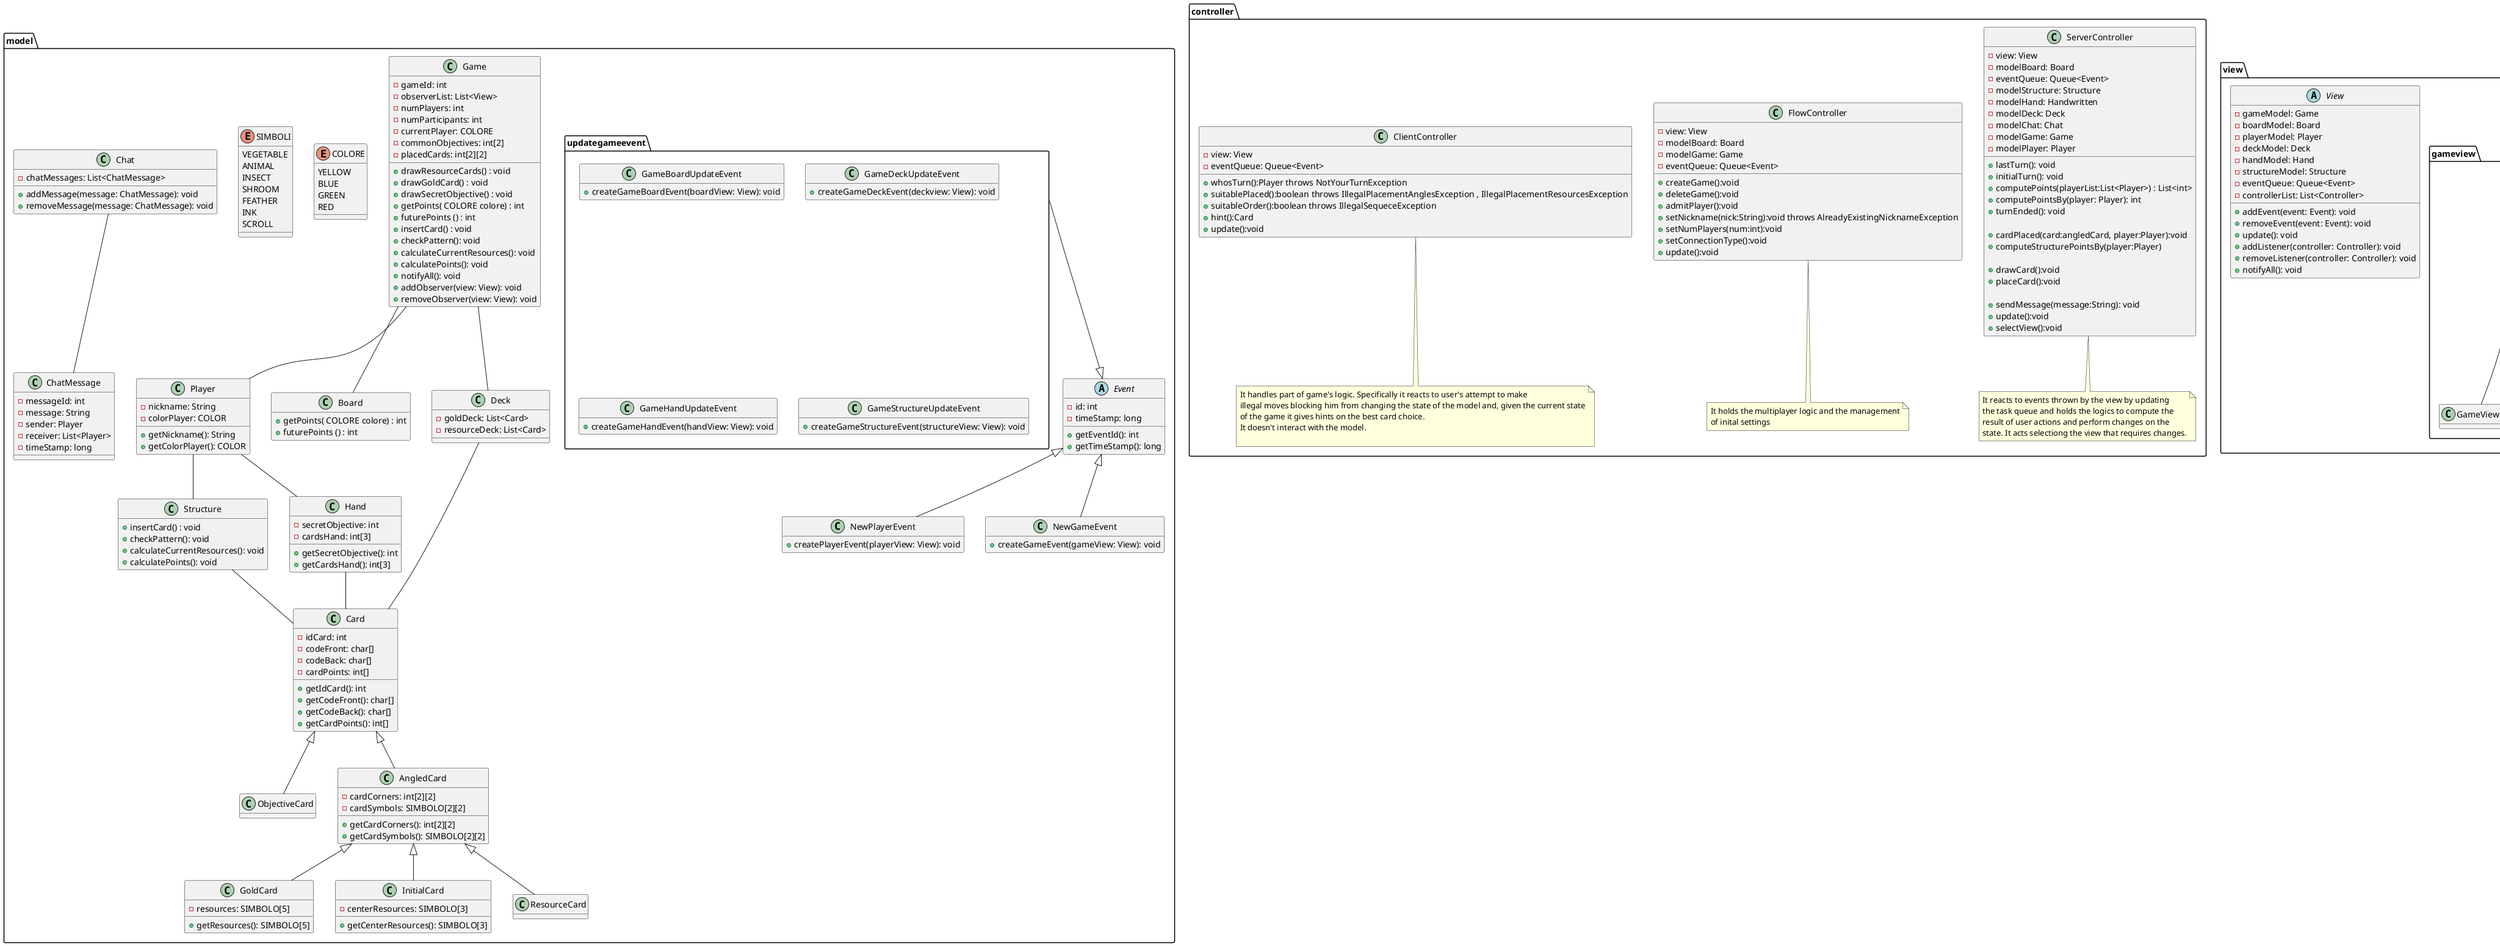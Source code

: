 @startuml uml

hide empty fields

'TODO: '
'1. Enumerazione simboli e colori '
'2. frecce di composizione per struttura - carte '
'3. metodi Game '
'4. tutto controller '
'5. come inserire, cosa inserire per la view '
'6. inserire network? '

package model {

    class Game {
        - gameId: int
        - observerList: List<View>
        - numPlayers: int
        - numParticipants: int
        '- ?StadioGioco
        - currentPlayer: COLORE
        '?Board con dizionario colore punteggio
        'check sull'istanza array
        - commonObjectives: int[2]
        - placedCards: int[2][2]

        'General'

        'Initial'
        + drawResourceCards() : void
        + drawGoldCard() : void
        + drawSecretObjective() : void
        'Board'
        + getPoints( COLORE colore) : int
        + futurePoints () : int
        'Structure'
        + insertCard() : void
        + checkPattern(): void
        + calculateCurrentResources(): void
        + calculatePoints(): void
        + notifyAll(): void
        + addObserver(view: View): void
        + removeObserver(view: View): void
    }

    class Player {
        - nickname: String
        - colorPlayer: COLOR

        + getNickname(): String
        + getColorPlayer(): COLOR
    }

    class Board {
        + getPoints( COLORE colore) : int
        + futurePoints () : int
    }

    class Card {
        'colore lo codifichiam nell'id? o lo salviamo in una var?
        - idCard: int
        - codeFront: char[]
        - codeBack: char[]
        - cardPoints: int[]

        + getIdCard(): int
        + getCodeFront(): char[]
        + getCodeBack(): char[]
        + getCardPoints(): int[]
    }

    class ObjectiveCard extends Card {
        'tipo dell'obiettivo con enum? o codificato?'
        'non chiarissimo come caratterizzare l'obiettivo'
    }

    class AngledCard extends Card {
        - cardCorners: int[2][2]
        'decidere valore di default per corner non presente, corner presente non collegato, Id/puntatore carrta'
        - cardSymbols: SIMBOLO[2][2]

        + getCardCorners(): int[2][2]
        + getCardSymbols(): SIMBOLO[2][2]
    }

    class GoldCard extends AngledCard {
        - resources: SIMBOLO[5]
        'tipo ^ da capire'
        'caratterizzare tipo obiettivo'

        + getResources(): SIMBOLO[5]
    }

    class InitialCard extends AngledCard {
        - centerResources: SIMBOLO[3]
        'tipo da capire'

        + getCenterResources(): SIMBOLO[3]
    }

    class ResourceCard extends AngledCard {}

    class Structure {
        + insertCard() : void
        + checkPattern(): void
        + calculateCurrentResources(): void
        + calculatePoints(): void
    }

    class Deck {
        'check sul tipo dinamico statico'
        - goldDeck: List<Card>
        - resourceDeck: List<Card>
    }

    class Hand {
        - secretObjective: int
        - cardsHand: int[3]

        + getSecretObjective(): int
        + getCardsHand(): int[3]
    }

    enum COLORE {
        YELLOW
        BLUE
        GREEN
        RED
    }

    enum SIMBOLI {
        VEGETABLE
        ANIMAL
        INSECT
        SHROOM
        FEATHER
        INK
        SCROLL
    }

    abstract class Event {
        - id: int
        - timeStamp: long
        + getEventId(): int
        + getTimeStamp(): long
    }

    class NewPlayerEvent extends Event{
        + createPlayerEvent(playerView: View): void
    }

    class NewGameEvent extends Event{
        + createGameEvent(gameView: View): void
    }

    package updategameevent {
        class GameBoardUpdateEvent {
            + createGameBoardEvent(boardView: View): void
        }

        class GameDeckUpdateEvent {
            + createGameDeckEvent(deckview: View): void
        }

        class GameHandUpdateEvent {
            + createGameHandEvent(handView: View): void
        }

        class GameStructureUpdateEvent {
            + createGameStructureEvent(structureView: View): void
        }
    }

    class ChatMessage {
        - messageId: int
        - message: String
        - sender: Player
        - receiver: List<Player>
        - timeStamp: long
    }

    class Chat {
        - chatMessages: List<ChatMessage>
        + addMessage(message: ChatMessage): void
        + removeMessage(message: ChatMessage): void
    }
}

package controller {

class ServerController{
-view: View
-modelBoard: Board 
-eventQueue: Queue<Event>
-modelStructure: Structure
-modelHand: Handwritten
-modelDeck: Deck 
-modelChat: Chat 
-modelGame: Game
-modelPlayer: Player


' Controller state changes

+ lastTurn(): void
+ initialTurn(): void
+ computePoints(playerList:List<Player>) : List<int>
+ computePointsBy(player: Player): int
+ turnEnded(): void

+ cardPlaced(card:angledCard, player:Player):void
+ computeStructurePointsBy(player:Player)

+drawCard():void
+placeCard():void

+sendMessage(message:String): void

'User gesture consumer from view 

+update():void
+selectView():void

}

note bottom
It reacts to events thrown by the view by updating 
the task queue and holds the logics to compute the 
result of user actions and perform changes on the
state. It acts selectiong the view that requires changes.
end note


class FlowController{
-view: View
-modelBoard: Board 
-modelGame: Game
-eventQueue: Queue<Event>


'Controller state changes

+createGame():void
+deleteGame():void
+admitPlayer():void
+setNickname(nick:String):void throws AlreadyExistingNicknameException
+setNumPlayers(num:int):void
+setConnectionType():void


'User gesture consumer from view 

+update():void

}

note bottom
It holds the multiplayer logic and the management
of inital settings
end note

class ClientController{
-view: View
-eventQueue: Queue<Event>


'Action performed by user that doesn't affect the state of the model

+whosTurn():Player throws NotYourTurnException 
+suitablePlaced():boolean throws IllegalPlacementAnglesException , IllegalPlacementResourcesException 
+suitableOrder():boolean throws IllegalSequeceException 
+hint():Card


'User gesture consumer from view 

+update():void

}

note bottom
It handles part of game's logic. Specifically it reacts to user's attempt to make 
illegal moves blocking him from changing the state of the model and, given the current state
of the game it gives hints on the best card choice.
It doesn't interact with the model.

end note

}

package view {
    abstract View {
        - gameModel: Game
        - boardModel: Board
        - playerModel: Player
        - deckModel: Deck
        - handModel: Hand
        - structureModel: Structure
        - eventQueue: Queue<Event>
        - controllerList: List<Controller>
        + addEvent(event: Event): void
        + removeEvent(event: Event): void
        + update(): void
        + addListener(controller: Controller): void
        + removeListener(controller: Controller): void
        + notifyAll(): void
    }

    package boardview {
        class BoardViewGui extends View {}
        class BoardViewCli extends View {}
    }

    package playerview {
        class PlayerViewGui extends View {}
        class PlayerViewCli extends View {}
    }

    package deckview {
        class DeckViewGui extends View {}
        class DeckViewCli extends View {}
    }

    package handview {
        class HandViewGui extends View {}
        class HandViewCli extends View {}
    }

    package structureview {
        class StructureViewGui extends View {}
        class StructureViewCli extends View {}
    }

    package gameview {
        class GameViewGui extends View {}
        class GameViewCli extends View {}
    }
}

Game -- Player
Game -- Deck
Game -- Board
Deck -- Card
Player -- Hand
Player -- Structure
Structure -- Card
Hand -- Card

Chat -- ChatMessage

updategameevent --|> Event

@enduml
